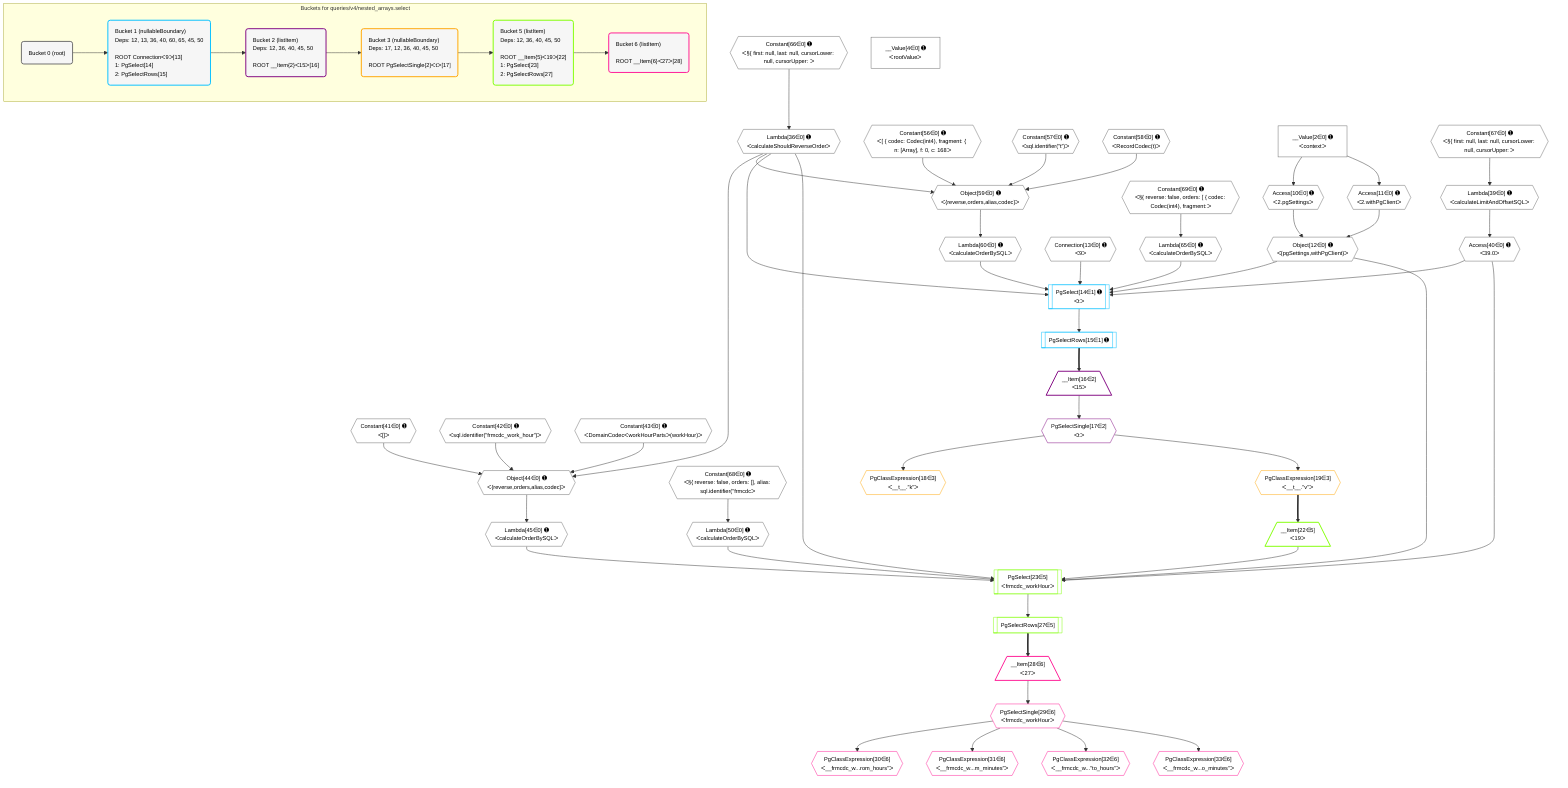 %%{init: {'themeVariables': { 'fontSize': '12px'}}}%%
graph TD
    classDef path fill:#eee,stroke:#000,color:#000
    classDef plan fill:#fff,stroke-width:1px,color:#000
    classDef itemplan fill:#fff,stroke-width:2px,color:#000
    classDef unbatchedplan fill:#dff,stroke-width:1px,color:#000
    classDef sideeffectplan fill:#fcc,stroke-width:2px,color:#000
    classDef bucket fill:#f6f6f6,color:#000,stroke-width:2px,text-align:left


    %% plan dependencies
    Object44{{"Object[44∈0] ➊<br />ᐸ{reverse,orders,alias,codec}ᐳ"}}:::plan
    Lambda36{{"Lambda[36∈0] ➊<br />ᐸcalculateShouldReverseOrderᐳ"}}:::plan
    Constant41{{"Constant[41∈0] ➊<br />ᐸ[]ᐳ"}}:::plan
    Constant42{{"Constant[42∈0] ➊<br />ᐸsql.identifier(”frmcdc_work_hour”)ᐳ"}}:::plan
    Constant43{{"Constant[43∈0] ➊<br />ᐸDomainCodecᐸworkHourPartsᐳ(workHour)ᐳ"}}:::plan
    Lambda36 & Constant41 & Constant42 & Constant43 --> Object44
    Object59{{"Object[59∈0] ➊<br />ᐸ{reverse,orders,alias,codec}ᐳ"}}:::plan
    Constant56{{"Constant[56∈0] ➊<br />ᐸ[ { codec: Codec(int4), fragment: { n: [Array], f: 0, c: 168ᐳ"}}:::plan
    Constant57{{"Constant[57∈0] ➊<br />ᐸsql.identifier(”t”)ᐳ"}}:::plan
    Constant58{{"Constant[58∈0] ➊<br />ᐸRecordCodec(t)ᐳ"}}:::plan
    Lambda36 & Constant56 & Constant57 & Constant58 --> Object59
    Object12{{"Object[12∈0] ➊<br />ᐸ{pgSettings,withPgClient}ᐳ"}}:::plan
    Access10{{"Access[10∈0] ➊<br />ᐸ2.pgSettingsᐳ"}}:::plan
    Access11{{"Access[11∈0] ➊<br />ᐸ2.withPgClientᐳ"}}:::plan
    Access10 & Access11 --> Object12
    __Value2["__Value[2∈0] ➊<br />ᐸcontextᐳ"]:::plan
    __Value2 --> Access10
    __Value2 --> Access11
    Constant66{{"Constant[66∈0] ➊<br />ᐸ§{ first: null, last: null, cursorLower: null, cursorUpper: ᐳ"}}:::plan
    Constant66 --> Lambda36
    Lambda39{{"Lambda[39∈0] ➊<br />ᐸcalculateLimitAndOffsetSQLᐳ"}}:::plan
    Constant67{{"Constant[67∈0] ➊<br />ᐸ§{ first: null, last: null, cursorLower: null, cursorUpper: ᐳ"}}:::plan
    Constant67 --> Lambda39
    Access40{{"Access[40∈0] ➊<br />ᐸ39.0ᐳ"}}:::plan
    Lambda39 --> Access40
    Lambda45{{"Lambda[45∈0] ➊<br />ᐸcalculateOrderBySQLᐳ"}}:::plan
    Object44 --> Lambda45
    Lambda50{{"Lambda[50∈0] ➊<br />ᐸcalculateOrderBySQLᐳ"}}:::plan
    Constant68{{"Constant[68∈0] ➊<br />ᐸ§{ reverse: false, orders: [], alias: sql.identifier(”frmcdcᐳ"}}:::plan
    Constant68 --> Lambda50
    Lambda60{{"Lambda[60∈0] ➊<br />ᐸcalculateOrderBySQLᐳ"}}:::plan
    Object59 --> Lambda60
    Lambda65{{"Lambda[65∈0] ➊<br />ᐸcalculateOrderBySQLᐳ"}}:::plan
    Constant69{{"Constant[69∈0] ➊<br />ᐸ§{ reverse: false, orders: [ { codec: Codec(int4), fragment:ᐳ"}}:::plan
    Constant69 --> Lambda65
    __Value4["__Value[4∈0] ➊<br />ᐸrootValueᐳ"]:::plan
    Connection13{{"Connection[13∈0] ➊<br />ᐸ9ᐳ"}}:::plan
    PgSelect14[["PgSelect[14∈1] ➊<br />ᐸtᐳ"]]:::plan
    Object12 & Connection13 & Lambda36 & Access40 & Lambda60 & Lambda65 --> PgSelect14
    PgSelectRows15[["PgSelectRows[15∈1] ➊"]]:::plan
    PgSelect14 --> PgSelectRows15
    __Item16[/"__Item[16∈2]<br />ᐸ15ᐳ"\]:::itemplan
    PgSelectRows15 ==> __Item16
    PgSelectSingle17{{"PgSelectSingle[17∈2]<br />ᐸtᐳ"}}:::plan
    __Item16 --> PgSelectSingle17
    PgClassExpression18{{"PgClassExpression[18∈3]<br />ᐸ__t__.”k”ᐳ"}}:::plan
    PgSelectSingle17 --> PgClassExpression18
    PgClassExpression19{{"PgClassExpression[19∈3]<br />ᐸ__t__.”v”ᐳ"}}:::plan
    PgSelectSingle17 --> PgClassExpression19
    PgSelect23[["PgSelect[23∈5]<br />ᐸfrmcdc_workHourᐳ"]]:::plan
    __Item22[/"__Item[22∈5]<br />ᐸ19ᐳ"\]:::itemplan
    Object12 & __Item22 & Lambda36 & Access40 & Lambda45 & Lambda50 --> PgSelect23
    PgClassExpression19 ==> __Item22
    PgSelectRows27[["PgSelectRows[27∈5]"]]:::plan
    PgSelect23 --> PgSelectRows27
    __Item28[/"__Item[28∈6]<br />ᐸ27ᐳ"\]:::itemplan
    PgSelectRows27 ==> __Item28
    PgSelectSingle29{{"PgSelectSingle[29∈6]<br />ᐸfrmcdc_workHourᐳ"}}:::plan
    __Item28 --> PgSelectSingle29
    PgClassExpression30{{"PgClassExpression[30∈6]<br />ᐸ__frmcdc_w...rom_hours”ᐳ"}}:::plan
    PgSelectSingle29 --> PgClassExpression30
    PgClassExpression31{{"PgClassExpression[31∈6]<br />ᐸ__frmcdc_w...m_minutes”ᐳ"}}:::plan
    PgSelectSingle29 --> PgClassExpression31
    PgClassExpression32{{"PgClassExpression[32∈6]<br />ᐸ__frmcdc_w...”to_hours”ᐳ"}}:::plan
    PgSelectSingle29 --> PgClassExpression32
    PgClassExpression33{{"PgClassExpression[33∈6]<br />ᐸ__frmcdc_w...o_minutes”ᐳ"}}:::plan
    PgSelectSingle29 --> PgClassExpression33

    %% define steps

    subgraph "Buckets for queries/v4/nested_arrays.select"
    Bucket0("Bucket 0 (root)"):::bucket
    classDef bucket0 stroke:#696969
    class Bucket0,__Value2,__Value4,Access10,Access11,Object12,Connection13,Lambda36,Lambda39,Access40,Constant41,Constant42,Constant43,Object44,Lambda45,Lambda50,Constant56,Constant57,Constant58,Object59,Lambda60,Lambda65,Constant66,Constant67,Constant68,Constant69 bucket0
    Bucket1("Bucket 1 (nullableBoundary)<br />Deps: 12, 13, 36, 40, 60, 65, 45, 50<br /><br />ROOT Connectionᐸ9ᐳ[13]<br />1: PgSelect[14]<br />2: PgSelectRows[15]"):::bucket
    classDef bucket1 stroke:#00bfff
    class Bucket1,PgSelect14,PgSelectRows15 bucket1
    Bucket2("Bucket 2 (listItem)<br />Deps: 12, 36, 40, 45, 50<br /><br />ROOT __Item{2}ᐸ15ᐳ[16]"):::bucket
    classDef bucket2 stroke:#7f007f
    class Bucket2,__Item16,PgSelectSingle17 bucket2
    Bucket3("Bucket 3 (nullableBoundary)<br />Deps: 17, 12, 36, 40, 45, 50<br /><br />ROOT PgSelectSingle{2}ᐸtᐳ[17]"):::bucket
    classDef bucket3 stroke:#ffa500
    class Bucket3,PgClassExpression18,PgClassExpression19 bucket3
    Bucket5("Bucket 5 (listItem)<br />Deps: 12, 36, 40, 45, 50<br /><br />ROOT __Item{5}ᐸ19ᐳ[22]<br />1: PgSelect[23]<br />2: PgSelectRows[27]"):::bucket
    classDef bucket5 stroke:#7fff00
    class Bucket5,__Item22,PgSelect23,PgSelectRows27 bucket5
    Bucket6("Bucket 6 (listItem)<br /><br />ROOT __Item{6}ᐸ27ᐳ[28]"):::bucket
    classDef bucket6 stroke:#ff1493
    class Bucket6,__Item28,PgSelectSingle29,PgClassExpression30,PgClassExpression31,PgClassExpression32,PgClassExpression33 bucket6
    Bucket0 --> Bucket1
    Bucket1 --> Bucket2
    Bucket2 --> Bucket3
    Bucket3 --> Bucket5
    Bucket5 --> Bucket6
    end
